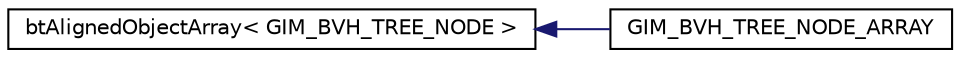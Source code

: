 digraph G
{
  edge [fontname="Helvetica",fontsize="10",labelfontname="Helvetica",labelfontsize="10"];
  node [fontname="Helvetica",fontsize="10",shape=record];
  rankdir=LR;
  Node1 [label="btAlignedObjectArray\< GIM_BVH_TREE_NODE \>",height=0.2,width=0.4,color="black", fillcolor="white", style="filled",URL="$dc/df2/classbtAlignedObjectArray.html"];
  Node1 -> Node2 [dir=back,color="midnightblue",fontsize="10",style="solid",fontname="Helvetica"];
  Node2 [label="GIM_BVH_TREE_NODE_ARRAY",height=0.2,width=0.4,color="black", fillcolor="white", style="filled",URL="$d6/d3f/classGIM__BVH__TREE__NODE__ARRAY.html"];
}
